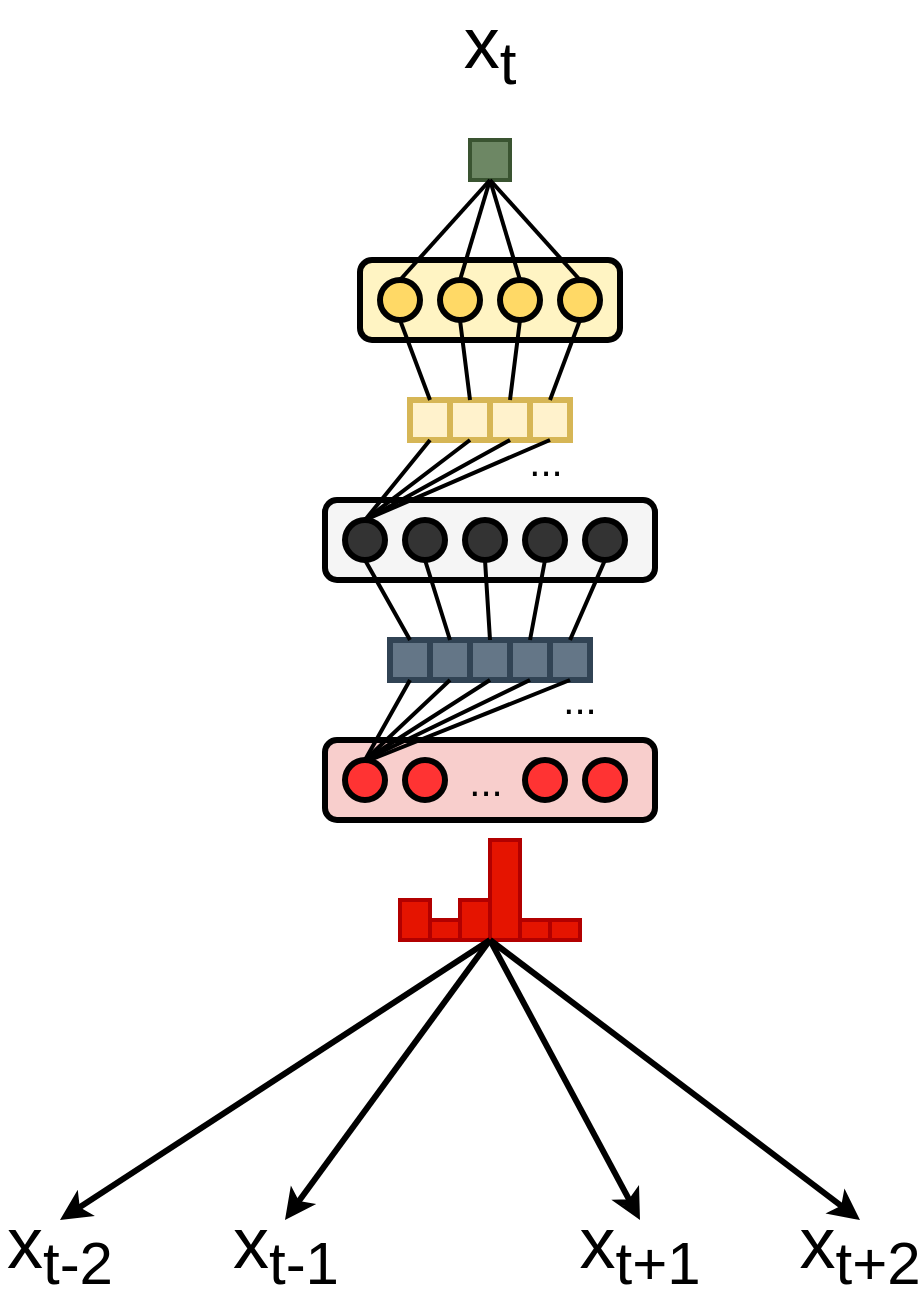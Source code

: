 <mxfile version="24.2.5" type="github">
  <diagram name="Page-1" id="ZqbdJ2ur37i0oBi2eDNE">
    <mxGraphModel dx="778" dy="453" grid="1" gridSize="10" guides="1" tooltips="1" connect="1" arrows="1" fold="1" page="1" pageScale="1" pageWidth="850" pageHeight="1100" math="0" shadow="0">
      <root>
        <mxCell id="0" />
        <mxCell id="1" parent="0" />
        <mxCell id="JA6FJxpZD8ZNnclCAHuU-1" value="x&lt;sub&gt;t-2&lt;/sub&gt;" style="text;html=1;align=center;verticalAlign=middle;whiteSpace=wrap;rounded=0;strokeWidth=2;fontSize=36;" vertex="1" parent="1">
          <mxGeometry x="150" y="640" width="60" height="30" as="geometry" />
        </mxCell>
        <mxCell id="JA6FJxpZD8ZNnclCAHuU-2" value="x&lt;sub&gt;t-1&lt;/sub&gt;" style="text;html=1;align=center;verticalAlign=middle;whiteSpace=wrap;rounded=0;strokeWidth=2;fontSize=36;" vertex="1" parent="1">
          <mxGeometry x="262.5" y="640" width="60" height="30" as="geometry" />
        </mxCell>
        <mxCell id="JA6FJxpZD8ZNnclCAHuU-3" value="x&lt;sub&gt;t&lt;/sub&gt;" style="text;html=1;align=center;verticalAlign=middle;whiteSpace=wrap;rounded=0;strokeWidth=2;fontSize=36;" vertex="1" parent="1">
          <mxGeometry x="365" y="40" width="60" height="30" as="geometry" />
        </mxCell>
        <mxCell id="JA6FJxpZD8ZNnclCAHuU-4" value="x&lt;sub&gt;t+1&lt;/sub&gt;" style="text;html=1;align=center;verticalAlign=middle;whiteSpace=wrap;rounded=0;strokeWidth=2;fontSize=36;" vertex="1" parent="1">
          <mxGeometry x="440" y="640" width="60" height="30" as="geometry" />
        </mxCell>
        <mxCell id="JA6FJxpZD8ZNnclCAHuU-5" value="x&lt;sub&gt;t+2&lt;/sub&gt;" style="text;html=1;align=center;verticalAlign=middle;whiteSpace=wrap;rounded=0;strokeWidth=2;fontSize=36;" vertex="1" parent="1">
          <mxGeometry x="550" y="640" width="60" height="30" as="geometry" />
        </mxCell>
        <mxCell id="JA6FJxpZD8ZNnclCAHuU-120" value="" style="rounded=0;whiteSpace=wrap;html=1;fillColor=#fff2cc;strokeColor=#d6b656;strokeWidth=3;" vertex="1" parent="1">
          <mxGeometry x="355" y="230" width="20" height="20" as="geometry" />
        </mxCell>
        <mxCell id="JA6FJxpZD8ZNnclCAHuU-121" value="" style="rounded=0;whiteSpace=wrap;html=1;fillColor=#fff2cc;strokeColor=#d6b656;strokeWidth=3;" vertex="1" parent="1">
          <mxGeometry x="375" y="230" width="20" height="20" as="geometry" />
        </mxCell>
        <mxCell id="JA6FJxpZD8ZNnclCAHuU-122" value="" style="rounded=0;whiteSpace=wrap;html=1;fillColor=#fff2cc;strokeColor=#d6b656;strokeWidth=3;" vertex="1" parent="1">
          <mxGeometry x="395" y="230" width="20" height="20" as="geometry" />
        </mxCell>
        <mxCell id="JA6FJxpZD8ZNnclCAHuU-123" value="" style="rounded=0;whiteSpace=wrap;html=1;fillColor=#fff2cc;strokeColor=#d6b656;strokeWidth=3;" vertex="1" parent="1">
          <mxGeometry x="415" y="230" width="20" height="20" as="geometry" />
        </mxCell>
        <mxCell id="JA6FJxpZD8ZNnclCAHuU-124" value="" style="rounded=1;whiteSpace=wrap;html=1;strokeColor=#000000;fillColor=#FFF4C3;strokeWidth=3;" vertex="1" parent="1">
          <mxGeometry x="330" y="160" width="130" height="40" as="geometry" />
        </mxCell>
        <mxCell id="JA6FJxpZD8ZNnclCAHuU-125" value="" style="ellipse;whiteSpace=wrap;html=1;strokeColor=#000000;fillColor=#FFD966;strokeWidth=3;" vertex="1" parent="1">
          <mxGeometry x="340" y="170" width="20" height="20" as="geometry" />
        </mxCell>
        <mxCell id="JA6FJxpZD8ZNnclCAHuU-126" value="" style="ellipse;whiteSpace=wrap;html=1;strokeColor=#000000;fillColor=#FFD966;strokeWidth=3;" vertex="1" parent="1">
          <mxGeometry x="370" y="170" width="20" height="20" as="geometry" />
        </mxCell>
        <mxCell id="JA6FJxpZD8ZNnclCAHuU-127" value="" style="ellipse;whiteSpace=wrap;html=1;strokeColor=#000000;fillColor=#FFD966;strokeWidth=3;" vertex="1" parent="1">
          <mxGeometry x="400" y="170" width="20" height="20" as="geometry" />
        </mxCell>
        <mxCell id="JA6FJxpZD8ZNnclCAHuU-128" value="" style="ellipse;whiteSpace=wrap;html=1;strokeColor=#000000;fillColor=#FFD966;strokeWidth=3;" vertex="1" parent="1">
          <mxGeometry x="430" y="170" width="20" height="20" as="geometry" />
        </mxCell>
        <mxCell id="JA6FJxpZD8ZNnclCAHuU-129" value="" style="rounded=0;whiteSpace=wrap;html=1;strokeWidth=2;fillColor=#6d8764;fontColor=#ffffff;strokeColor=#3A5431;" vertex="1" parent="1">
          <mxGeometry x="385" y="100" width="20" height="20" as="geometry" />
        </mxCell>
        <mxCell id="JA6FJxpZD8ZNnclCAHuU-130" value="" style="rounded=1;whiteSpace=wrap;html=1;fillColor=#f5f5f5;fontColor=#333333;strokeColor=#000000;strokeWidth=3;" vertex="1" parent="1">
          <mxGeometry x="312.5" y="280" width="165" height="40" as="geometry" />
        </mxCell>
        <mxCell id="JA6FJxpZD8ZNnclCAHuU-131" value="" style="ellipse;whiteSpace=wrap;html=1;fillColor=#333333;fontColor=#333333;strokeColor=#000000;strokeWidth=3;" vertex="1" parent="1">
          <mxGeometry x="322.5" y="290" width="20" height="20" as="geometry" />
        </mxCell>
        <mxCell id="JA6FJxpZD8ZNnclCAHuU-132" value="" style="ellipse;whiteSpace=wrap;html=1;fillColor=#333333;fontColor=#333333;strokeColor=#000000;strokeWidth=3;" vertex="1" parent="1">
          <mxGeometry x="352.5" y="290" width="20" height="20" as="geometry" />
        </mxCell>
        <mxCell id="JA6FJxpZD8ZNnclCAHuU-133" value="" style="ellipse;whiteSpace=wrap;html=1;fillColor=#333333;fontColor=#333333;strokeColor=#000000;strokeWidth=3;" vertex="1" parent="1">
          <mxGeometry x="382.5" y="290" width="20" height="20" as="geometry" />
        </mxCell>
        <mxCell id="JA6FJxpZD8ZNnclCAHuU-134" value="" style="ellipse;whiteSpace=wrap;html=1;fillColor=#333333;fontColor=#333333;strokeColor=#000000;strokeWidth=3;" vertex="1" parent="1">
          <mxGeometry x="412.5" y="290" width="20" height="20" as="geometry" />
        </mxCell>
        <mxCell id="JA6FJxpZD8ZNnclCAHuU-135" value="" style="ellipse;whiteSpace=wrap;html=1;fillColor=#333333;fontColor=#333333;strokeColor=#000000;strokeWidth=3;" vertex="1" parent="1">
          <mxGeometry x="442.5" y="290" width="20" height="20" as="geometry" />
        </mxCell>
        <mxCell id="JA6FJxpZD8ZNnclCAHuU-136" value="" style="rounded=0;whiteSpace=wrap;html=1;fillColor=#647687;fontColor=#ffffff;strokeColor=#314354;strokeWidth=3;" vertex="1" parent="1">
          <mxGeometry x="345" y="350" width="20" height="20" as="geometry" />
        </mxCell>
        <mxCell id="JA6FJxpZD8ZNnclCAHuU-137" value="" style="rounded=0;whiteSpace=wrap;html=1;fillColor=#647687;fontColor=#ffffff;strokeColor=#314354;strokeWidth=3;" vertex="1" parent="1">
          <mxGeometry x="365" y="350" width="20" height="20" as="geometry" />
        </mxCell>
        <mxCell id="JA6FJxpZD8ZNnclCAHuU-138" value="" style="rounded=0;whiteSpace=wrap;html=1;fillColor=#647687;fontColor=#ffffff;strokeColor=#314354;strokeWidth=3;" vertex="1" parent="1">
          <mxGeometry x="385" y="350" width="20" height="20" as="geometry" />
        </mxCell>
        <mxCell id="JA6FJxpZD8ZNnclCAHuU-139" value="" style="rounded=0;whiteSpace=wrap;html=1;fillColor=#647687;fontColor=#ffffff;strokeColor=#314354;strokeWidth=3;" vertex="1" parent="1">
          <mxGeometry x="405" y="350" width="20" height="20" as="geometry" />
        </mxCell>
        <mxCell id="JA6FJxpZD8ZNnclCAHuU-140" value="" style="rounded=0;whiteSpace=wrap;html=1;fillColor=#647687;fontColor=#ffffff;strokeColor=#314354;strokeWidth=3;" vertex="1" parent="1">
          <mxGeometry x="425" y="350" width="20" height="20" as="geometry" />
        </mxCell>
        <mxCell id="JA6FJxpZD8ZNnclCAHuU-141" value="" style="rounded=1;whiteSpace=wrap;html=1;fillColor=#f8cecc;strokeColor=#000000;strokeWidth=3;" vertex="1" parent="1">
          <mxGeometry x="312.5" y="400" width="165" height="40" as="geometry" />
        </mxCell>
        <mxCell id="JA6FJxpZD8ZNnclCAHuU-142" value="" style="ellipse;whiteSpace=wrap;html=1;fillColor=#FF3333;strokeColor=#000000;strokeWidth=3;" vertex="1" parent="1">
          <mxGeometry x="322.5" y="410" width="20" height="20" as="geometry" />
        </mxCell>
        <mxCell id="JA6FJxpZD8ZNnclCAHuU-143" value="..." style="text;html=1;align=center;verticalAlign=middle;whiteSpace=wrap;rounded=0;fontSize=20;fillColor=#f8cecc;strokeColor=none;strokeWidth=3;" vertex="1" parent="1">
          <mxGeometry x="362.5" y="410" width="60" height="20" as="geometry" />
        </mxCell>
        <mxCell id="JA6FJxpZD8ZNnclCAHuU-144" value="" style="ellipse;whiteSpace=wrap;html=1;fillColor=#FF3333;strokeColor=#000000;strokeWidth=3;" vertex="1" parent="1">
          <mxGeometry x="352.5" y="410" width="20" height="20" as="geometry" />
        </mxCell>
        <mxCell id="JA6FJxpZD8ZNnclCAHuU-145" value="" style="ellipse;whiteSpace=wrap;html=1;fillColor=#FF3333;strokeColor=#000000;strokeWidth=3;" vertex="1" parent="1">
          <mxGeometry x="412.5" y="410" width="20" height="20" as="geometry" />
        </mxCell>
        <mxCell id="JA6FJxpZD8ZNnclCAHuU-146" value="" style="ellipse;whiteSpace=wrap;html=1;fillColor=#FF3333;strokeColor=#000000;strokeWidth=3;" vertex="1" parent="1">
          <mxGeometry x="442.5" y="410" width="20" height="20" as="geometry" />
        </mxCell>
        <mxCell id="JA6FJxpZD8ZNnclCAHuU-147" value="" style="endArrow=none;html=1;rounded=0;entryX=0.5;entryY=1;entryDx=0;entryDy=0;exitX=0.5;exitY=0;exitDx=0;exitDy=0;strokeWidth=2;" edge="1" parent="1" source="JA6FJxpZD8ZNnclCAHuU-125" target="JA6FJxpZD8ZNnclCAHuU-129">
          <mxGeometry width="50" height="50" relative="1" as="geometry">
            <mxPoint x="675" y="360" as="sourcePoint" />
            <mxPoint x="725" y="310" as="targetPoint" />
          </mxGeometry>
        </mxCell>
        <mxCell id="JA6FJxpZD8ZNnclCAHuU-148" value="" style="endArrow=none;html=1;rounded=0;exitX=0.5;exitY=0;exitDx=0;exitDy=0;strokeWidth=2;" edge="1" parent="1" source="JA6FJxpZD8ZNnclCAHuU-126">
          <mxGeometry width="50" height="50" relative="1" as="geometry">
            <mxPoint x="360" y="180" as="sourcePoint" />
            <mxPoint x="395" y="120" as="targetPoint" />
          </mxGeometry>
        </mxCell>
        <mxCell id="JA6FJxpZD8ZNnclCAHuU-149" value="" style="endArrow=none;html=1;rounded=0;entryX=0.5;entryY=1;entryDx=0;entryDy=0;exitX=0.5;exitY=0;exitDx=0;exitDy=0;strokeWidth=2;" edge="1" parent="1" source="JA6FJxpZD8ZNnclCAHuU-127" target="JA6FJxpZD8ZNnclCAHuU-129">
          <mxGeometry width="50" height="50" relative="1" as="geometry">
            <mxPoint x="370" y="190" as="sourcePoint" />
            <mxPoint x="415" y="140" as="targetPoint" />
          </mxGeometry>
        </mxCell>
        <mxCell id="JA6FJxpZD8ZNnclCAHuU-150" value="" style="endArrow=none;html=1;rounded=0;entryX=0.5;entryY=1;entryDx=0;entryDy=0;exitX=0.5;exitY=0;exitDx=0;exitDy=0;strokeWidth=2;" edge="1" parent="1" source="JA6FJxpZD8ZNnclCAHuU-128" target="JA6FJxpZD8ZNnclCAHuU-129">
          <mxGeometry width="50" height="50" relative="1" as="geometry">
            <mxPoint x="380" y="200" as="sourcePoint" />
            <mxPoint x="425" y="150" as="targetPoint" />
          </mxGeometry>
        </mxCell>
        <mxCell id="JA6FJxpZD8ZNnclCAHuU-151" value="" style="endArrow=none;html=1;rounded=0;entryX=0.5;entryY=1;entryDx=0;entryDy=0;exitX=0.5;exitY=0;exitDx=0;exitDy=0;strokeWidth=2;" edge="1" parent="1" source="JA6FJxpZD8ZNnclCAHuU-120" target="JA6FJxpZD8ZNnclCAHuU-125">
          <mxGeometry width="50" height="50" relative="1" as="geometry">
            <mxPoint x="390" y="210" as="sourcePoint" />
            <mxPoint x="435" y="160" as="targetPoint" />
          </mxGeometry>
        </mxCell>
        <mxCell id="JA6FJxpZD8ZNnclCAHuU-152" value="" style="endArrow=none;html=1;rounded=0;entryX=0.5;entryY=1;entryDx=0;entryDy=0;exitX=0.5;exitY=0;exitDx=0;exitDy=0;strokeWidth=2;" edge="1" parent="1" source="JA6FJxpZD8ZNnclCAHuU-121" target="JA6FJxpZD8ZNnclCAHuU-126">
          <mxGeometry width="50" height="50" relative="1" as="geometry">
            <mxPoint x="400" y="220" as="sourcePoint" />
            <mxPoint x="445" y="170" as="targetPoint" />
          </mxGeometry>
        </mxCell>
        <mxCell id="JA6FJxpZD8ZNnclCAHuU-153" value="" style="endArrow=none;html=1;rounded=0;entryX=0.5;entryY=1;entryDx=0;entryDy=0;exitX=0.5;exitY=0;exitDx=0;exitDy=0;strokeWidth=2;" edge="1" parent="1" source="JA6FJxpZD8ZNnclCAHuU-122" target="JA6FJxpZD8ZNnclCAHuU-127">
          <mxGeometry width="50" height="50" relative="1" as="geometry">
            <mxPoint x="410" y="230" as="sourcePoint" />
            <mxPoint x="455" y="180" as="targetPoint" />
          </mxGeometry>
        </mxCell>
        <mxCell id="JA6FJxpZD8ZNnclCAHuU-154" value="" style="endArrow=none;html=1;rounded=0;entryX=0.5;entryY=1;entryDx=0;entryDy=0;strokeWidth=2;" edge="1" parent="1" target="JA6FJxpZD8ZNnclCAHuU-128">
          <mxGeometry width="50" height="50" relative="1" as="geometry">
            <mxPoint x="425" y="230" as="sourcePoint" />
            <mxPoint x="465" y="190" as="targetPoint" />
          </mxGeometry>
        </mxCell>
        <mxCell id="JA6FJxpZD8ZNnclCAHuU-155" value="" style="endArrow=none;html=1;rounded=0;entryX=0.5;entryY=1;entryDx=0;entryDy=0;exitX=0.5;exitY=0;exitDx=0;exitDy=0;strokeWidth=2;" edge="1" parent="1" source="JA6FJxpZD8ZNnclCAHuU-131" target="JA6FJxpZD8ZNnclCAHuU-120">
          <mxGeometry width="50" height="50" relative="1" as="geometry">
            <mxPoint x="430" y="250" as="sourcePoint" />
            <mxPoint x="475" y="200" as="targetPoint" />
          </mxGeometry>
        </mxCell>
        <mxCell id="JA6FJxpZD8ZNnclCAHuU-156" value="" style="endArrow=none;html=1;rounded=0;entryX=0.5;entryY=1;entryDx=0;entryDy=0;exitX=0.5;exitY=0;exitDx=0;exitDy=0;strokeWidth=2;" edge="1" parent="1" source="JA6FJxpZD8ZNnclCAHuU-131" target="JA6FJxpZD8ZNnclCAHuU-121">
          <mxGeometry width="50" height="50" relative="1" as="geometry">
            <mxPoint x="440" y="260" as="sourcePoint" />
            <mxPoint x="485" y="210" as="targetPoint" />
          </mxGeometry>
        </mxCell>
        <mxCell id="JA6FJxpZD8ZNnclCAHuU-157" value="" style="endArrow=none;html=1;rounded=0;entryX=0.5;entryY=1;entryDx=0;entryDy=0;exitX=0.5;exitY=0;exitDx=0;exitDy=0;strokeWidth=2;" edge="1" parent="1" source="JA6FJxpZD8ZNnclCAHuU-131" target="JA6FJxpZD8ZNnclCAHuU-122">
          <mxGeometry width="50" height="50" relative="1" as="geometry">
            <mxPoint x="450" y="270" as="sourcePoint" />
            <mxPoint x="495" y="220" as="targetPoint" />
          </mxGeometry>
        </mxCell>
        <mxCell id="JA6FJxpZD8ZNnclCAHuU-158" value="" style="endArrow=none;html=1;rounded=0;entryX=0.5;entryY=1;entryDx=0;entryDy=0;exitX=0.5;exitY=0;exitDx=0;exitDy=0;strokeWidth=2;" edge="1" parent="1" source="JA6FJxpZD8ZNnclCAHuU-131" target="JA6FJxpZD8ZNnclCAHuU-123">
          <mxGeometry width="50" height="50" relative="1" as="geometry">
            <mxPoint x="460" y="280" as="sourcePoint" />
            <mxPoint x="505" y="230" as="targetPoint" />
          </mxGeometry>
        </mxCell>
        <mxCell id="JA6FJxpZD8ZNnclCAHuU-159" value="" style="endArrow=none;html=1;rounded=0;entryX=0.5;entryY=0;entryDx=0;entryDy=0;exitX=0.5;exitY=1;exitDx=0;exitDy=0;strokeWidth=2;" edge="1" parent="1" source="JA6FJxpZD8ZNnclCAHuU-131" target="JA6FJxpZD8ZNnclCAHuU-136">
          <mxGeometry width="50" height="50" relative="1" as="geometry">
            <mxPoint x="470" y="290" as="sourcePoint" />
            <mxPoint x="515" y="240" as="targetPoint" />
          </mxGeometry>
        </mxCell>
        <mxCell id="JA6FJxpZD8ZNnclCAHuU-160" value="" style="endArrow=none;html=1;rounded=0;entryX=0.5;entryY=0;entryDx=0;entryDy=0;exitX=0.5;exitY=1;exitDx=0;exitDy=0;strokeWidth=2;" edge="1" parent="1" source="JA6FJxpZD8ZNnclCAHuU-132" target="JA6FJxpZD8ZNnclCAHuU-137">
          <mxGeometry width="50" height="50" relative="1" as="geometry">
            <mxPoint x="480" y="300" as="sourcePoint" />
            <mxPoint x="525" y="250" as="targetPoint" />
          </mxGeometry>
        </mxCell>
        <mxCell id="JA6FJxpZD8ZNnclCAHuU-161" value="" style="endArrow=none;html=1;rounded=0;entryX=0.5;entryY=0;entryDx=0;entryDy=0;exitX=0.5;exitY=1;exitDx=0;exitDy=0;strokeWidth=2;" edge="1" parent="1" source="JA6FJxpZD8ZNnclCAHuU-133" target="JA6FJxpZD8ZNnclCAHuU-138">
          <mxGeometry width="50" height="50" relative="1" as="geometry">
            <mxPoint x="490" y="310" as="sourcePoint" />
            <mxPoint x="535" y="260" as="targetPoint" />
          </mxGeometry>
        </mxCell>
        <mxCell id="JA6FJxpZD8ZNnclCAHuU-162" value="" style="endArrow=none;html=1;rounded=0;entryX=0.5;entryY=0;entryDx=0;entryDy=0;exitX=0.5;exitY=1;exitDx=0;exitDy=0;strokeWidth=2;" edge="1" parent="1" source="JA6FJxpZD8ZNnclCAHuU-134" target="JA6FJxpZD8ZNnclCAHuU-139">
          <mxGeometry width="50" height="50" relative="1" as="geometry">
            <mxPoint x="500" y="320" as="sourcePoint" />
            <mxPoint x="545" y="270" as="targetPoint" />
          </mxGeometry>
        </mxCell>
        <mxCell id="JA6FJxpZD8ZNnclCAHuU-163" value="" style="endArrow=none;html=1;rounded=0;entryX=0.5;entryY=0;entryDx=0;entryDy=0;exitX=0.5;exitY=1;exitDx=0;exitDy=0;strokeWidth=2;" edge="1" parent="1" source="JA6FJxpZD8ZNnclCAHuU-135" target="JA6FJxpZD8ZNnclCAHuU-140">
          <mxGeometry width="50" height="50" relative="1" as="geometry">
            <mxPoint x="510" y="330" as="sourcePoint" />
            <mxPoint x="555" y="280" as="targetPoint" />
          </mxGeometry>
        </mxCell>
        <mxCell id="JA6FJxpZD8ZNnclCAHuU-164" value="" style="endArrow=none;html=1;rounded=0;entryX=0.5;entryY=0;entryDx=0;entryDy=0;exitX=0.5;exitY=1;exitDx=0;exitDy=0;strokeWidth=2;" edge="1" parent="1" source="JA6FJxpZD8ZNnclCAHuU-136" target="JA6FJxpZD8ZNnclCAHuU-142">
          <mxGeometry width="50" height="50" relative="1" as="geometry">
            <mxPoint x="520" y="340" as="sourcePoint" />
            <mxPoint x="565" y="290" as="targetPoint" />
          </mxGeometry>
        </mxCell>
        <mxCell id="JA6FJxpZD8ZNnclCAHuU-165" value="" style="endArrow=none;html=1;rounded=0;entryX=0.5;entryY=0;entryDx=0;entryDy=0;exitX=0.5;exitY=1;exitDx=0;exitDy=0;strokeWidth=2;" edge="1" parent="1" source="JA6FJxpZD8ZNnclCAHuU-137" target="JA6FJxpZD8ZNnclCAHuU-142">
          <mxGeometry width="50" height="50" relative="1" as="geometry">
            <mxPoint x="530" y="350" as="sourcePoint" />
            <mxPoint x="575" y="300" as="targetPoint" />
          </mxGeometry>
        </mxCell>
        <mxCell id="JA6FJxpZD8ZNnclCAHuU-166" value="" style="endArrow=none;html=1;rounded=0;entryX=0.5;entryY=0;entryDx=0;entryDy=0;exitX=0.5;exitY=1;exitDx=0;exitDy=0;strokeWidth=2;" edge="1" parent="1" source="JA6FJxpZD8ZNnclCAHuU-138" target="JA6FJxpZD8ZNnclCAHuU-142">
          <mxGeometry width="50" height="50" relative="1" as="geometry">
            <mxPoint x="540" y="360" as="sourcePoint" />
            <mxPoint x="585" y="310" as="targetPoint" />
          </mxGeometry>
        </mxCell>
        <mxCell id="JA6FJxpZD8ZNnclCAHuU-167" value="" style="endArrow=none;html=1;rounded=0;entryX=0.5;entryY=0;entryDx=0;entryDy=0;exitX=0.5;exitY=1;exitDx=0;exitDy=0;strokeWidth=2;" edge="1" parent="1" source="JA6FJxpZD8ZNnclCAHuU-139" target="JA6FJxpZD8ZNnclCAHuU-142">
          <mxGeometry width="50" height="50" relative="1" as="geometry">
            <mxPoint x="550" y="370" as="sourcePoint" />
            <mxPoint x="595" y="320" as="targetPoint" />
          </mxGeometry>
        </mxCell>
        <mxCell id="JA6FJxpZD8ZNnclCAHuU-168" value="" style="endArrow=none;html=1;rounded=0;exitX=0.5;exitY=1;exitDx=0;exitDy=0;strokeWidth=2;" edge="1" parent="1" source="JA6FJxpZD8ZNnclCAHuU-140">
          <mxGeometry width="50" height="50" relative="1" as="geometry">
            <mxPoint x="560" y="380" as="sourcePoint" />
            <mxPoint x="335" y="410" as="targetPoint" />
          </mxGeometry>
        </mxCell>
        <mxCell id="JA6FJxpZD8ZNnclCAHuU-169" value="..." style="text;html=1;align=center;verticalAlign=middle;whiteSpace=wrap;rounded=0;fontSize=20;" vertex="1" parent="1">
          <mxGeometry x="392.5" y="245" width="60" height="30" as="geometry" />
        </mxCell>
        <mxCell id="JA6FJxpZD8ZNnclCAHuU-170" value="..." style="text;html=1;align=center;verticalAlign=middle;whiteSpace=wrap;rounded=0;fontSize=20;" vertex="1" parent="1">
          <mxGeometry x="409.5" y="364" width="60" height="30" as="geometry" />
        </mxCell>
        <mxCell id="JA6FJxpZD8ZNnclCAHuU-171" value="" style="rounded=0;whiteSpace=wrap;html=1;fillColor=#e51400;fontColor=#ffffff;strokeColor=#B20000;strokeWidth=2;" vertex="1" parent="1">
          <mxGeometry x="350" y="480" width="15" height="20" as="geometry" />
        </mxCell>
        <mxCell id="JA6FJxpZD8ZNnclCAHuU-172" value="" style="rounded=0;whiteSpace=wrap;html=1;fillColor=#e51400;fontColor=#ffffff;strokeColor=#B20000;strokeWidth=2;" vertex="1" parent="1">
          <mxGeometry x="365" y="490" width="15" height="10" as="geometry" />
        </mxCell>
        <mxCell id="JA6FJxpZD8ZNnclCAHuU-173" value="" style="rounded=0;whiteSpace=wrap;html=1;fillColor=#e51400;fontColor=#ffffff;strokeColor=#B20000;strokeWidth=2;" vertex="1" parent="1">
          <mxGeometry x="380" y="480" width="15" height="20" as="geometry" />
        </mxCell>
        <mxCell id="JA6FJxpZD8ZNnclCAHuU-174" value="" style="rounded=0;whiteSpace=wrap;html=1;fillColor=#e51400;fontColor=#ffffff;strokeColor=#B20000;strokeWidth=2;" vertex="1" parent="1">
          <mxGeometry x="395" y="450" width="15" height="50" as="geometry" />
        </mxCell>
        <mxCell id="JA6FJxpZD8ZNnclCAHuU-175" value="" style="rounded=0;whiteSpace=wrap;html=1;fillColor=#e51400;fontColor=#ffffff;strokeColor=#B20000;strokeWidth=2;" vertex="1" parent="1">
          <mxGeometry x="410" y="490" width="15" height="10" as="geometry" />
        </mxCell>
        <mxCell id="JA6FJxpZD8ZNnclCAHuU-176" value="" style="rounded=0;whiteSpace=wrap;html=1;fillColor=#e51400;fontColor=#ffffff;strokeColor=#B20000;strokeWidth=2;" vertex="1" parent="1">
          <mxGeometry x="425" y="490" width="15" height="10" as="geometry" />
        </mxCell>
        <mxCell id="JA6FJxpZD8ZNnclCAHuU-236" value="" style="endArrow=classic;html=1;rounded=0;exitX=1;exitY=1;exitDx=0;exitDy=0;strokeWidth=3;entryX=0.5;entryY=0;entryDx=0;entryDy=0;" edge="1" parent="1" source="JA6FJxpZD8ZNnclCAHuU-173" target="JA6FJxpZD8ZNnclCAHuU-1">
          <mxGeometry width="50" height="50" relative="1" as="geometry">
            <mxPoint x="90" y="500" as="sourcePoint" />
            <mxPoint x="378.482" y="609.662" as="targetPoint" />
          </mxGeometry>
        </mxCell>
        <mxCell id="JA6FJxpZD8ZNnclCAHuU-237" value="" style="endArrow=classic;html=1;rounded=0;exitX=1;exitY=1;exitDx=0;exitDy=0;entryX=0.5;entryY=0;entryDx=0;entryDy=0;strokeWidth=3;" edge="1" parent="1" source="JA6FJxpZD8ZNnclCAHuU-173" target="JA6FJxpZD8ZNnclCAHuU-2">
          <mxGeometry width="50" height="50" relative="1" as="geometry">
            <mxPoint x="272.5" y="500" as="sourcePoint" />
            <mxPoint x="381.893" y="604.393" as="targetPoint" />
          </mxGeometry>
        </mxCell>
        <mxCell id="JA6FJxpZD8ZNnclCAHuU-238" value="" style="endArrow=classic;html=1;rounded=0;exitX=0;exitY=1;exitDx=0;exitDy=0;strokeWidth=3;entryX=0.5;entryY=0;entryDx=0;entryDy=0;" edge="1" parent="1" source="JA6FJxpZD8ZNnclCAHuU-174" target="JA6FJxpZD8ZNnclCAHuU-4">
          <mxGeometry width="50" height="50" relative="1" as="geometry">
            <mxPoint x="445" y="535.61" as="sourcePoint" />
            <mxPoint x="460" y="640" as="targetPoint" />
          </mxGeometry>
        </mxCell>
        <mxCell id="JA6FJxpZD8ZNnclCAHuU-239" value="" style="endArrow=classic;html=1;rounded=0;strokeWidth=3;exitX=0;exitY=1;exitDx=0;exitDy=0;entryX=0.5;entryY=0;entryDx=0;entryDy=0;" edge="1" parent="1" source="JA6FJxpZD8ZNnclCAHuU-174" target="JA6FJxpZD8ZNnclCAHuU-5">
          <mxGeometry width="50" height="50" relative="1" as="geometry">
            <mxPoint x="480" y="530" as="sourcePoint" />
            <mxPoint x="540" y="640" as="targetPoint" />
          </mxGeometry>
        </mxCell>
      </root>
    </mxGraphModel>
  </diagram>
</mxfile>
